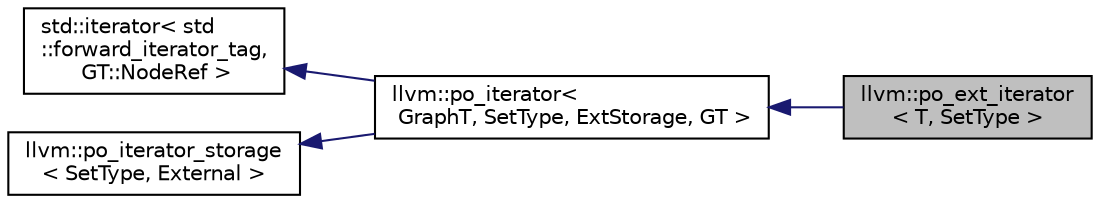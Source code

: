 digraph "llvm::po_ext_iterator&lt; T, SetType &gt;"
{
 // LATEX_PDF_SIZE
  bgcolor="transparent";
  edge [fontname="Helvetica",fontsize="10",labelfontname="Helvetica",labelfontsize="10"];
  node [fontname="Helvetica",fontsize="10",shape="box"];
  rankdir="LR";
  Node1 [label="llvm::po_ext_iterator\l\< T, SetType \>",height=0.2,width=0.4,color="black", fillcolor="grey75", style="filled", fontcolor="black",tooltip=" "];
  Node2 -> Node1 [dir="back",color="midnightblue",fontsize="10",style="solid",fontname="Helvetica"];
  Node2 [label="llvm::po_iterator\<\l GraphT, SetType, ExtStorage, GT \>",height=0.2,width=0.4,color="black",URL="$classllvm_1_1po__iterator.html",tooltip=" "];
  Node3 -> Node2 [dir="back",color="midnightblue",fontsize="10",style="solid",fontname="Helvetica"];
  Node3 [label="std::iterator\< std\l::forward_iterator_tag,\l GT::NodeRef \>",height=0.2,width=0.4,color="black",tooltip=" "];
  Node4 -> Node2 [dir="back",color="midnightblue",fontsize="10",style="solid",fontname="Helvetica"];
  Node4 [label="llvm::po_iterator_storage\l\< SetType, External \>",height=0.2,width=0.4,color="black",URL="$classllvm_1_1po__iterator__storage.html",tooltip="Default po_iterator_storage implementation with an internal set object."];
}
